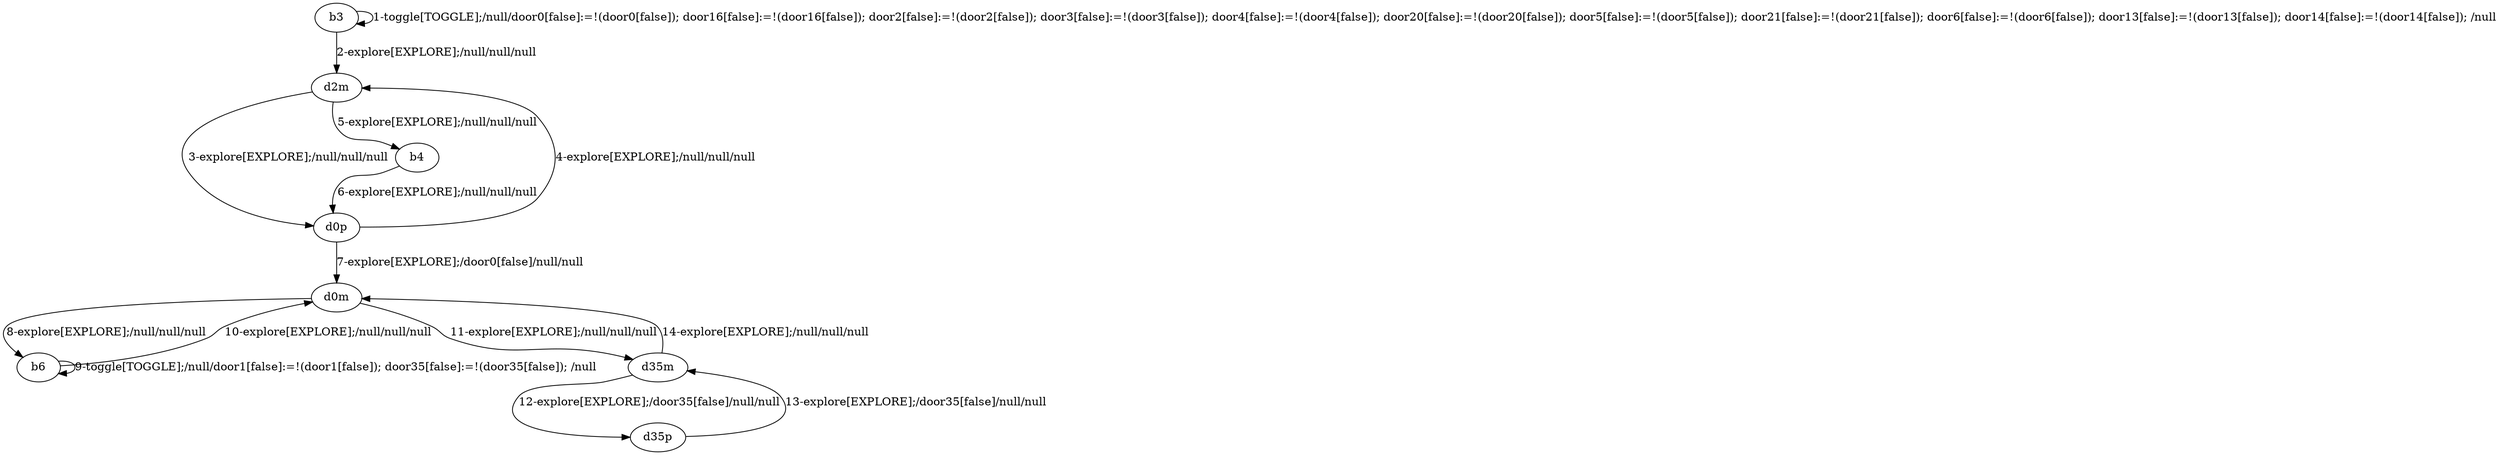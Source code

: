 # Total number of goals covered by this test: 2
# d35p --> d35m
# d35m --> d35p

digraph g {
"b3" -> "b3" [label = "1-toggle[TOGGLE];/null/door0[false]:=!(door0[false]); door16[false]:=!(door16[false]); door2[false]:=!(door2[false]); door3[false]:=!(door3[false]); door4[false]:=!(door4[false]); door20[false]:=!(door20[false]); door5[false]:=!(door5[false]); door21[false]:=!(door21[false]); door6[false]:=!(door6[false]); door13[false]:=!(door13[false]); door14[false]:=!(door14[false]); /null"];
"b3" -> "d2m" [label = "2-explore[EXPLORE];/null/null/null"];
"d2m" -> "d0p" [label = "3-explore[EXPLORE];/null/null/null"];
"d0p" -> "d2m" [label = "4-explore[EXPLORE];/null/null/null"];
"d2m" -> "b4" [label = "5-explore[EXPLORE];/null/null/null"];
"b4" -> "d0p" [label = "6-explore[EXPLORE];/null/null/null"];
"d0p" -> "d0m" [label = "7-explore[EXPLORE];/door0[false]/null/null"];
"d0m" -> "b6" [label = "8-explore[EXPLORE];/null/null/null"];
"b6" -> "b6" [label = "9-toggle[TOGGLE];/null/door1[false]:=!(door1[false]); door35[false]:=!(door35[false]); /null"];
"b6" -> "d0m" [label = "10-explore[EXPLORE];/null/null/null"];
"d0m" -> "d35m" [label = "11-explore[EXPLORE];/null/null/null"];
"d35m" -> "d35p" [label = "12-explore[EXPLORE];/door35[false]/null/null"];
"d35p" -> "d35m" [label = "13-explore[EXPLORE];/door35[false]/null/null"];
"d35m" -> "d0m" [label = "14-explore[EXPLORE];/null/null/null"];
}